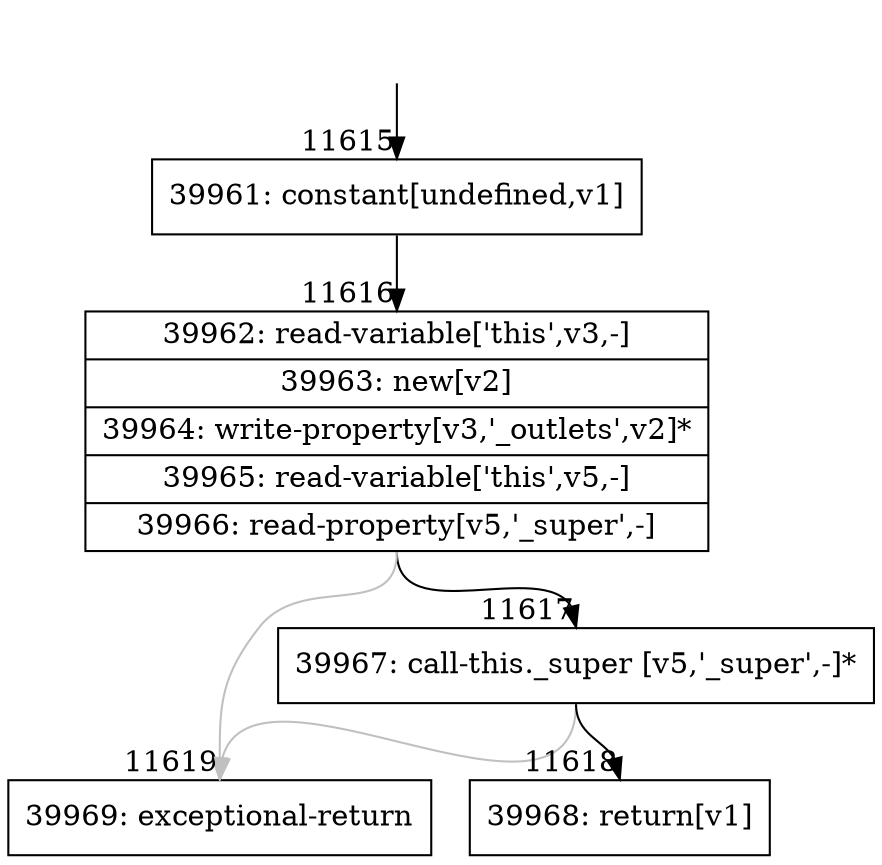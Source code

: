digraph {
rankdir="TD"
BB_entry955[shape=none,label=""];
BB_entry955 -> BB11615 [tailport=s, headport=n, headlabel="    11615"]
BB11615 [shape=record label="{39961: constant[undefined,v1]}" ] 
BB11615 -> BB11616 [tailport=s, headport=n, headlabel="      11616"]
BB11616 [shape=record label="{39962: read-variable['this',v3,-]|39963: new[v2]|39964: write-property[v3,'_outlets',v2]*|39965: read-variable['this',v5,-]|39966: read-property[v5,'_super',-]}" ] 
BB11616 -> BB11617 [tailport=s, headport=n, headlabel="      11617"]
BB11616 -> BB11619 [tailport=s, headport=n, color=gray, headlabel="      11619"]
BB11617 [shape=record label="{39967: call-this._super [v5,'_super',-]*}" ] 
BB11617 -> BB11618 [tailport=s, headport=n, headlabel="      11618"]
BB11617 -> BB11619 [tailport=s, headport=n, color=gray]
BB11618 [shape=record label="{39968: return[v1]}" ] 
BB11619 [shape=record label="{39969: exceptional-return}" ] 
//#$~ 21179
}
